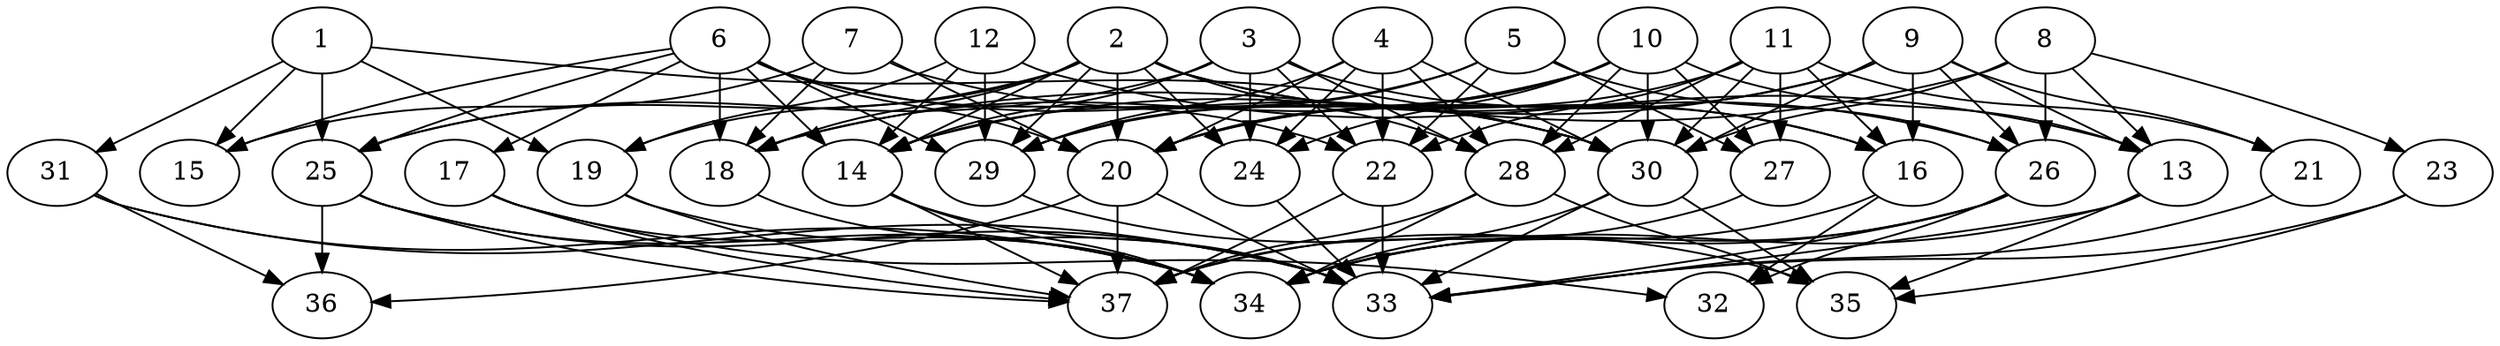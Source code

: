 // DAG (tier=3-complex, mode=compute, n=37, ccr=0.476, fat=0.844, density=0.711, regular=0.293, jump=0.246, mindata=1048576, maxdata=16777216)
// DAG automatically generated by daggen at Sun Aug 24 16:33:35 2025
// /home/ermia/Project/Environments/daggen/bin/daggen --dot --ccr 0.476 --fat 0.844 --regular 0.293 --density 0.711 --jump 0.246 --mindata 1048576 --maxdata 16777216 -n 37 
digraph G {
  1 [size="33188418605695856", alpha="0.07", expect_size="16594209302847928"]
  1 -> 15 [size ="2045903384870912"]
  1 -> 19 [size ="2045903384870912"]
  1 -> 25 [size ="2045903384870912"]
  1 -> 30 [size ="2045903384870912"]
  1 -> 31 [size ="2045903384870912"]
  2 [size="1983991185088461144064", alpha="0.17", expect_size="991995592544230572032"]
  2 -> 14 [size ="1263135126192128"]
  2 -> 16 [size ="1263135126192128"]
  2 -> 18 [size ="1263135126192128"]
  2 -> 19 [size ="1263135126192128"]
  2 -> 20 [size ="1263135126192128"]
  2 -> 24 [size ="1263135126192128"]
  2 -> 25 [size ="1263135126192128"]
  2 -> 26 [size ="1263135126192128"]
  2 -> 28 [size ="1263135126192128"]
  2 -> 29 [size ="1263135126192128"]
  3 [size="52026682598609720", alpha="0.09", expect_size="26013341299304860"]
  3 -> 14 [size ="1438250631692288"]
  3 -> 16 [size ="1438250631692288"]
  3 -> 22 [size ="1438250631692288"]
  3 -> 24 [size ="1438250631692288"]
  3 -> 25 [size ="1438250631692288"]
  3 -> 28 [size ="1438250631692288"]
  4 [size="892971773617070145536", alpha="0.03", expect_size="446485886808535072768"]
  4 -> 20 [size ="741848360419328"]
  4 -> 22 [size ="741848360419328"]
  4 -> 24 [size ="741848360419328"]
  4 -> 28 [size ="741848360419328"]
  4 -> 29 [size ="741848360419328"]
  4 -> 30 [size ="741848360419328"]
  5 [size="5178696751263299584", alpha="0.11", expect_size="2589348375631649792"]
  5 -> 14 [size ="1740428256739328"]
  5 -> 22 [size ="1740428256739328"]
  5 -> 26 [size ="1740428256739328"]
  5 -> 27 [size ="1740428256739328"]
  5 -> 29 [size ="1740428256739328"]
  6 [size="121272641855825824", alpha="0.19", expect_size="60636320927912912"]
  6 -> 14 [size ="131214816051200"]
  6 -> 15 [size ="131214816051200"]
  6 -> 17 [size ="131214816051200"]
  6 -> 18 [size ="131214816051200"]
  6 -> 20 [size ="131214816051200"]
  6 -> 22 [size ="131214816051200"]
  6 -> 25 [size ="131214816051200"]
  6 -> 29 [size ="131214816051200"]
  6 -> 30 [size ="131214816051200"]
  7 [size="1430382488631364", alpha="0.16", expect_size="715191244315682"]
  7 -> 15 [size ="123630642003968"]
  7 -> 18 [size ="123630642003968"]
  7 -> 20 [size ="123630642003968"]
  7 -> 30 [size ="123630642003968"]
  8 [size="9251111199264624", alpha="0.04", expect_size="4625555599632312"]
  8 -> 13 [size ="224391774339072"]
  8 -> 18 [size ="224391774339072"]
  8 -> 23 [size ="224391774339072"]
  8 -> 26 [size ="224391774339072"]
  8 -> 30 [size ="224391774339072"]
  9 [size="16368425977009318", alpha="0.09", expect_size="8184212988504659"]
  9 -> 13 [size ="1288168603123712"]
  9 -> 14 [size ="1288168603123712"]
  9 -> 16 [size ="1288168603123712"]
  9 -> 20 [size ="1288168603123712"]
  9 -> 21 [size ="1288168603123712"]
  9 -> 26 [size ="1288168603123712"]
  9 -> 30 [size ="1288168603123712"]
  10 [size="6373908341301242880", alpha="0.15", expect_size="3186954170650621440"]
  10 -> 13 [size ="2136224156352512"]
  10 -> 18 [size ="2136224156352512"]
  10 -> 20 [size ="2136224156352512"]
  10 -> 24 [size ="2136224156352512"]
  10 -> 27 [size ="2136224156352512"]
  10 -> 28 [size ="2136224156352512"]
  10 -> 29 [size ="2136224156352512"]
  10 -> 30 [size ="2136224156352512"]
  11 [size="608200005307361918976", alpha="0.00", expect_size="304100002653680959488"]
  11 -> 16 [size ="574276352606208"]
  11 -> 20 [size ="574276352606208"]
  11 -> 21 [size ="574276352606208"]
  11 -> 22 [size ="574276352606208"]
  11 -> 27 [size ="574276352606208"]
  11 -> 28 [size ="574276352606208"]
  11 -> 30 [size ="574276352606208"]
  12 [size="2504254529478740", alpha="0.03", expect_size="1252127264739370"]
  12 -> 13 [size ="211901908779008"]
  12 -> 14 [size ="211901908779008"]
  12 -> 19 [size ="211901908779008"]
  12 -> 29 [size ="211901908779008"]
  13 [size="1297957494042626", alpha="0.05", expect_size="648978747021313"]
  13 -> 33 [size ="22893383647232"]
  13 -> 34 [size ="22893383647232"]
  13 -> 35 [size ="22893383647232"]
  14 [size="65987606662734128", alpha="0.06", expect_size="32993803331367064"]
  14 -> 33 [size ="56706990080000"]
  14 -> 34 [size ="56706990080000"]
  14 -> 37 [size ="56706990080000"]
  15 [size="11892362117816022", alpha="0.14", expect_size="5946181058908011"]
  16 [size="3823111647937953792000", alpha="0.13", expect_size="1911555823968976896000"]
  16 -> 32 [size ="1955996054323200"]
  16 -> 34 [size ="1955996054323200"]
  17 [size="195933427817252913152", alpha="0.05", expect_size="97966713908626456576"]
  17 -> 32 [size ="269874806915072"]
  17 -> 34 [size ="269874806915072"]
  17 -> 37 [size ="269874806915072"]
  18 [size="710876254457582208", alpha="0.18", expect_size="355438127228791104"]
  18 -> 34 [size ="453913752895488"]
  19 [size="36250493747495698432", alpha="0.08", expect_size="18125246873747849216"]
  19 -> 33 [size ="87625922772992"]
  19 -> 37 [size ="87625922772992"]
  20 [size="219069530433359183872", alpha="0.07", expect_size="109534765216679591936"]
  20 -> 33 [size ="290722049687552"]
  20 -> 36 [size ="290722049687552"]
  20 -> 37 [size ="290722049687552"]
  21 [size="3867598138889927131136", alpha="0.01", expect_size="1933799069444963565568"]
  21 -> 33 [size ="1971140352278528"]
  22 [size="1071810248126041686016", alpha="0.20", expect_size="535905124063020843008"]
  22 -> 33 [size ="837854469029888"]
  22 -> 37 [size ="837854469029888"]
  23 [size="2009031085845000", alpha="0.01", expect_size="1004515542922500"]
  23 -> 33 [size ="65766686720000"]
  23 -> 35 [size ="65766686720000"]
  24 [size="1266577267262125768704", alpha="0.18", expect_size="633288633631062884352"]
  24 -> 33 [size ="936507183464448"]
  25 [size="26590311602361224", alpha="0.08", expect_size="13295155801180612"]
  25 -> 33 [size ="11819288625152"]
  25 -> 34 [size ="11819288625152"]
  25 -> 36 [size ="11819288625152"]
  25 -> 37 [size ="11819288625152"]
  26 [size="225153409072658120704", alpha="0.09", expect_size="112576704536329060352"]
  26 -> 32 [size ="296079954280448"]
  26 -> 33 [size ="296079954280448"]
  26 -> 34 [size ="296079954280448"]
  26 -> 37 [size ="296079954280448"]
  27 [size="637093186613645672448", alpha="0.16", expect_size="318546593306822836224"]
  27 -> 37 [size ="592323041820672"]
  28 [size="149500793046368780288", alpha="0.04", expect_size="74750396523184390144"]
  28 -> 34 [size ="225347278733312"]
  28 -> 35 [size ="225347278733312"]
  28 -> 37 [size ="225347278733312"]
  29 [size="1399347804926858231808", alpha="0.05", expect_size="699673902463429115904"]
  29 -> 35 [size ="1000861002104832"]
  30 [size="807541257007022473216", alpha="0.13", expect_size="403770628503511236608"]
  30 -> 33 [size ="693744894476288"]
  30 -> 34 [size ="693744894476288"]
  30 -> 35 [size ="693744894476288"]
  31 [size="5760748700714874880", alpha="0.12", expect_size="2880374350357437440"]
  31 -> 33 [size ="2080634839236608"]
  31 -> 34 [size ="2080634839236608"]
  31 -> 36 [size ="2080634839236608"]
  32 [size="558460005441981120512", alpha="0.09", expect_size="279230002720990560256"]
  33 [size="118821488297638887424", alpha="0.11", expect_size="59410744148819443712"]
  34 [size="1808635801209576448", alpha="0.08", expect_size="904317900604788224"]
  35 [size="25848844627993456", alpha="0.14", expect_size="12924422313996728"]
  36 [size="195933427817252913152", alpha="0.19", expect_size="97966713908626456576"]
  37 [size="21679177137240670208", alpha="0.13", expect_size="10839588568620335104"]
}